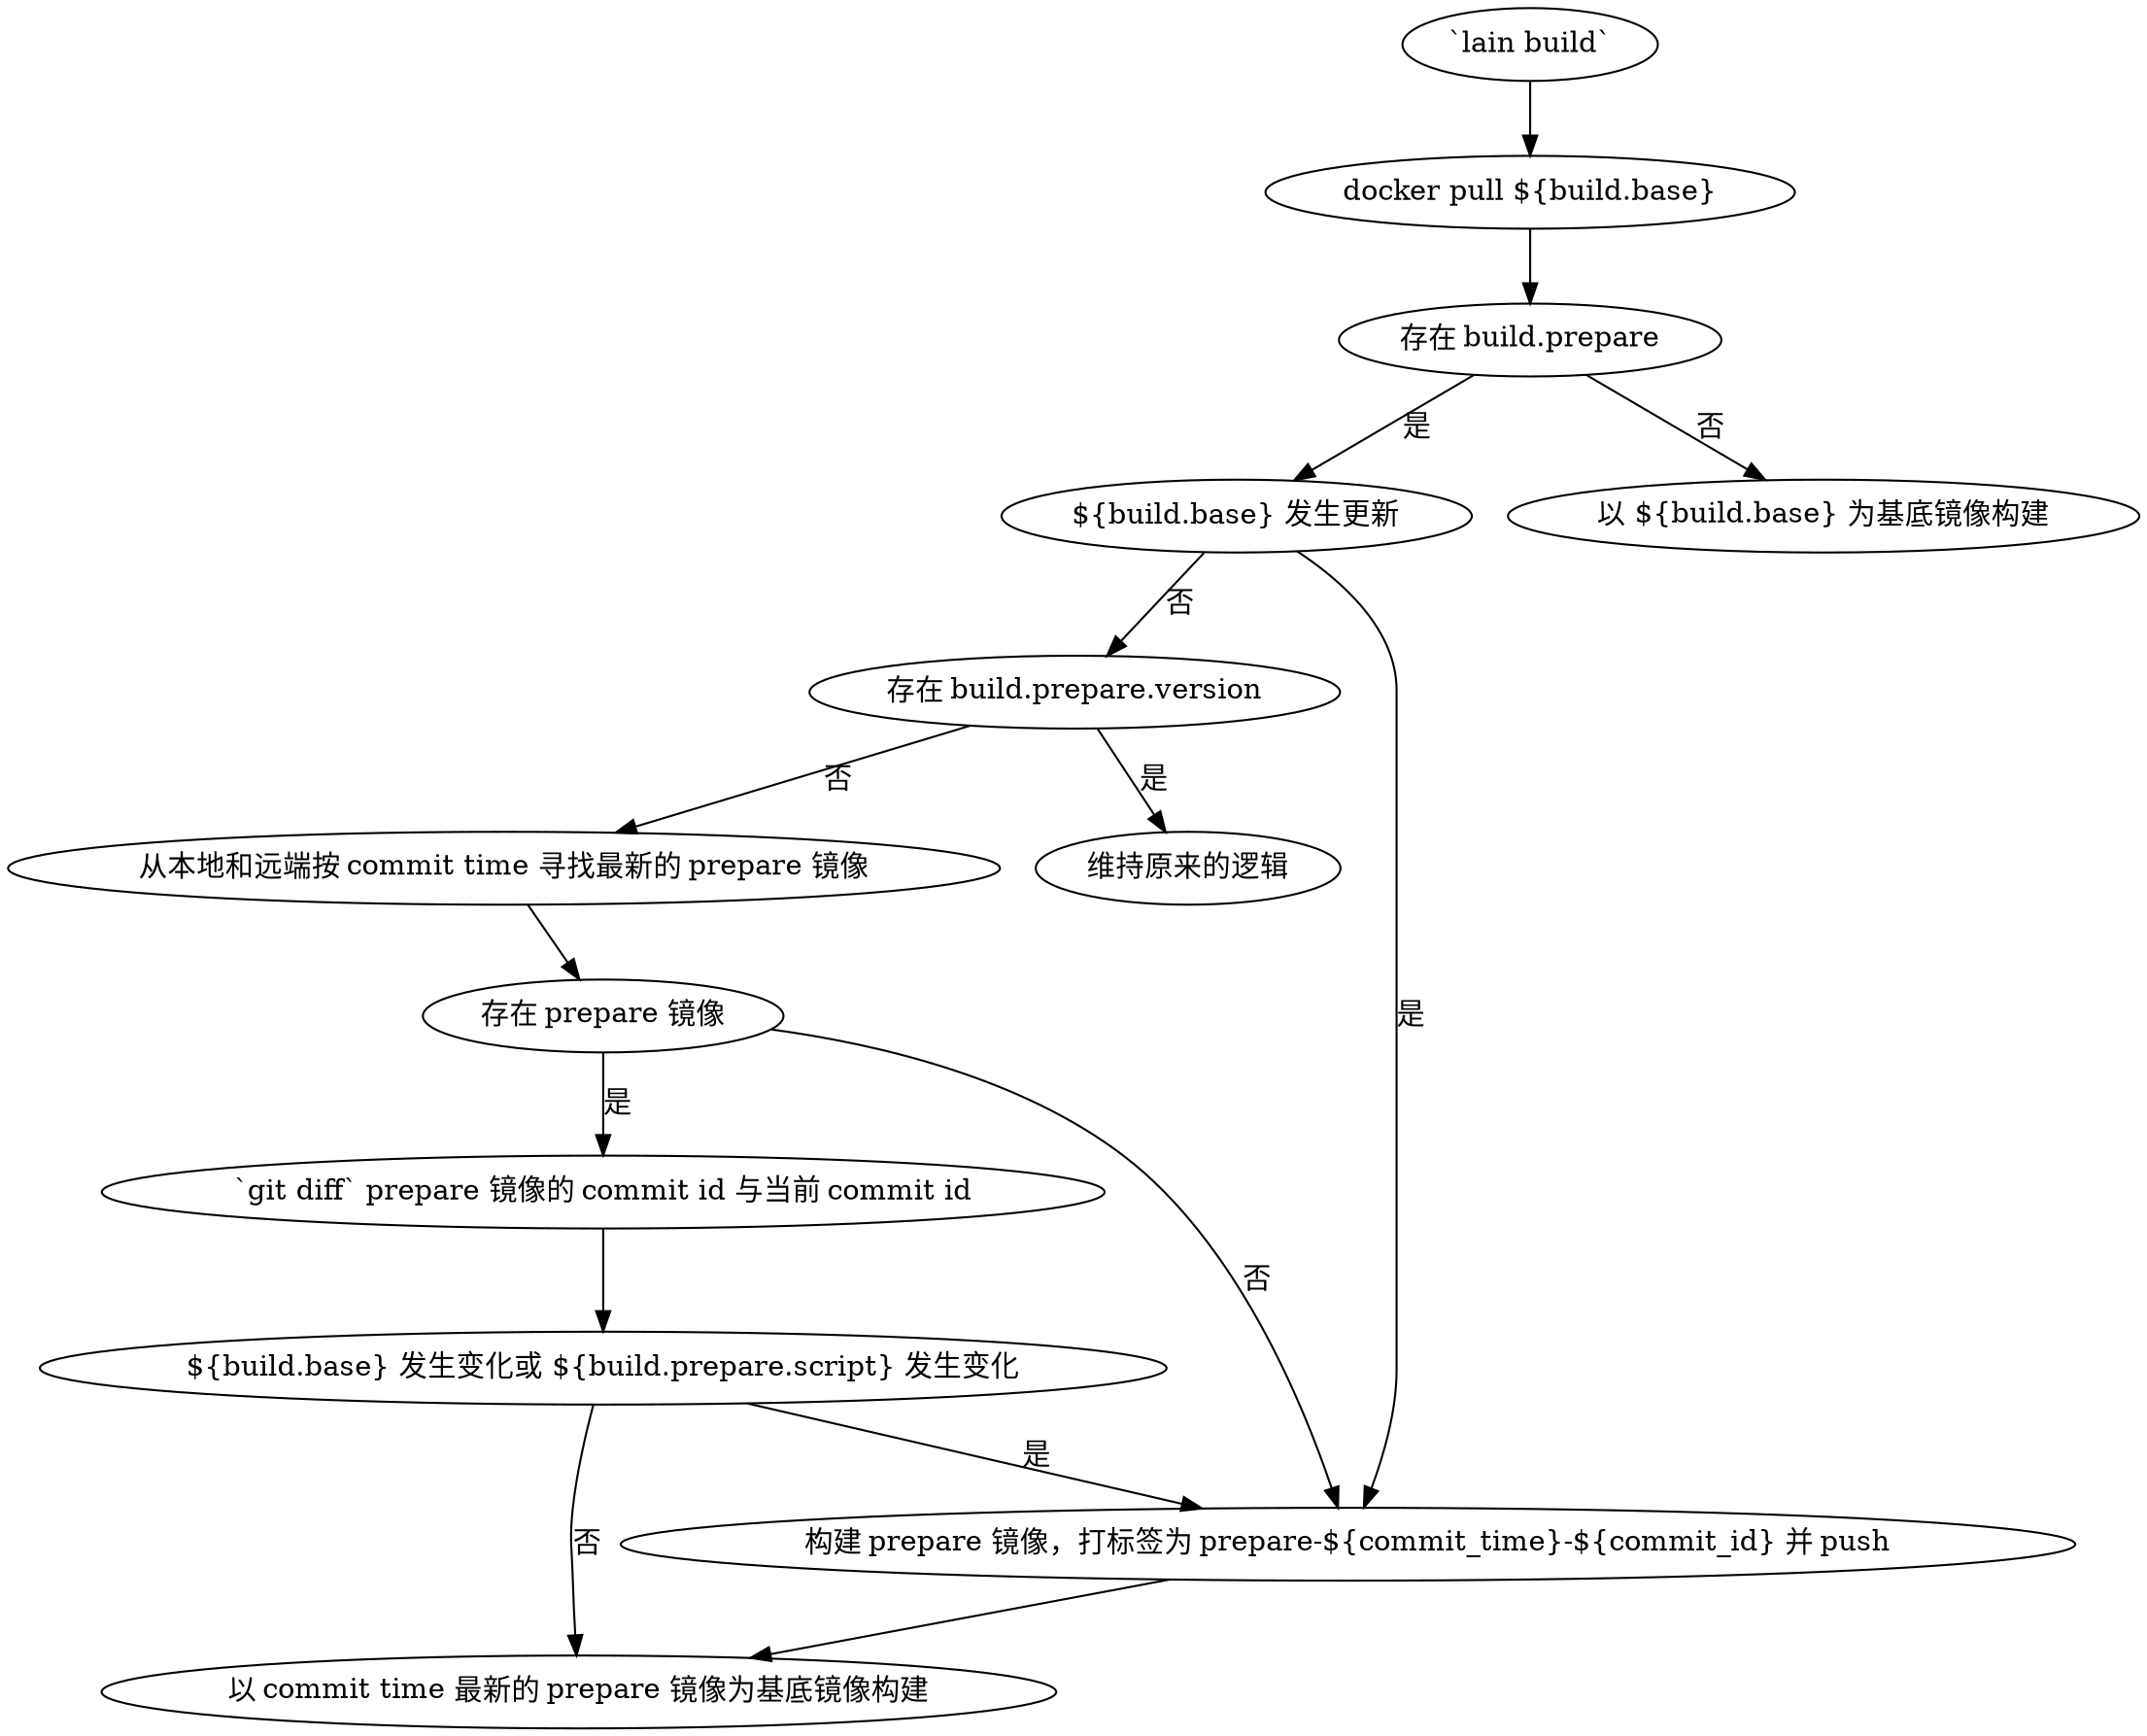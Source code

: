 digraph G {
  lainBuild [label="`lain build`"];
  pullBuildBase [label="docker pull ${build.base}"];
  isBuildBaseImageUpdated [label="${build.base} 发生更新"];
  prepareExist [label="存在 build.prepare"];
  buildWithoutPrepare [label="以 ${build.base} 为基底镜像构建"];
  prepareVersionExist [label="存在 build.prepare.version"];
  keep [label="维持原来的逻辑"];
  searchPrepareImage [label="从本地和远端按 commit time 寻找最新的 prepare 镜像"];
  prepareImageExist [label="存在 prepare 镜像"];
  buildPrepareImage [label="构建 prepare 镜像，打标签为 prepare-${commit_time}-${commit_id} 并 push"];
  gitDiff [label="`git diff` prepare 镜像的 commit id 与当前 commit id"];
  needRePrepare [label="${build.base} 发生变化或 ${build.prepare.script} 发生变化"];
  buildWithPrepare [label="以 commit time 最新的 prepare 镜像为基底镜像构建"];

  lainBuild -> pullBuildBase -> prepareExist;

  prepareExist -> buildWithoutPrepare [label="否"];

  prepareExist -> isBuildBaseImageUpdated [label="是"];
  isBuildBaseImageUpdated -> buildPrepareImage [label="是"];

  isBuildBaseImageUpdated -> prepareVersionExist [label="否"];
  prepareVersionExist -> keep [label="是"];

  prepareVersionExist -> searchPrepareImage [label="否"];
  searchPrepareImage -> prepareImageExist;
  prepareImageExist -> buildPrepareImage [label="否"];

  prepareImageExist -> gitDiff [label="是"];
  gitDiff -> needRePrepare;
  needRePrepare -> buildPrepareImage [label="是"];

  buildPrepareImage -> buildWithPrepare;

  needRePrepare -> buildWithPrepare [label="否"];
}
